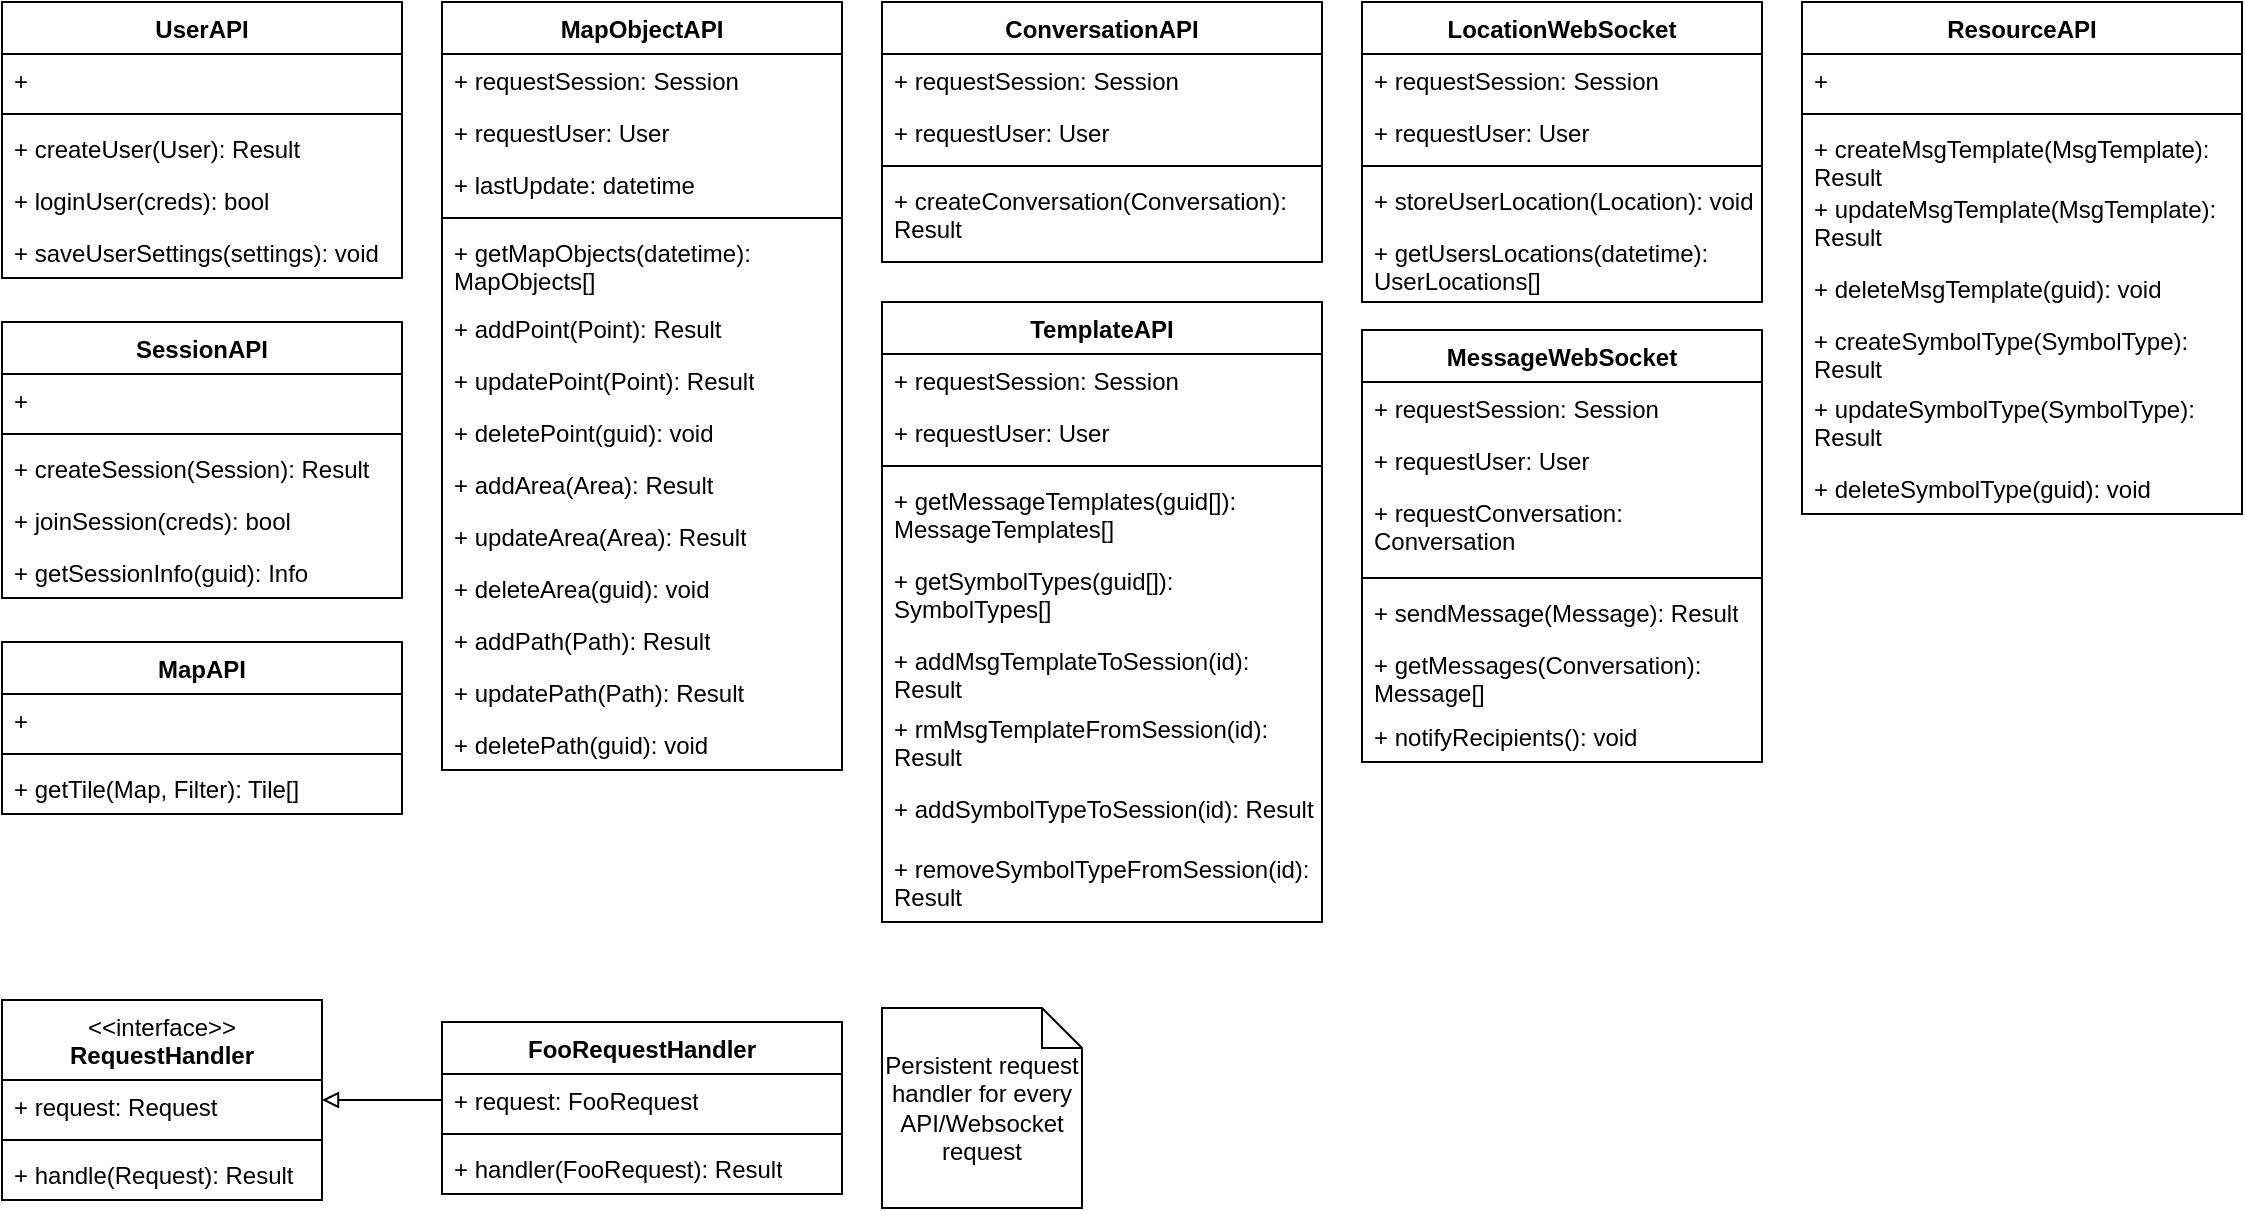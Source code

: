 <mxfile version="22.1.5" type="device">
  <diagram name="Stránka-1" id="SCNq5Kb_qcf53QLSLYbM">
    <mxGraphModel dx="1050" dy="542" grid="1" gridSize="10" guides="1" tooltips="1" connect="1" arrows="1" fold="1" page="1" pageScale="1" pageWidth="827" pageHeight="1169" math="0" shadow="0">
      <root>
        <mxCell id="0" />
        <mxCell id="1" parent="0" />
        <mxCell id="y1eOvO5UO0S8E8pkdAG_-2" value="SessionAPI" style="swimlane;fontStyle=1;align=center;verticalAlign=top;childLayout=stackLayout;horizontal=1;startSize=26;horizontalStack=0;resizeParent=1;resizeParentMax=0;resizeLast=0;collapsible=1;marginBottom=0;whiteSpace=wrap;html=1;" parent="1" vertex="1">
          <mxGeometry x="10" y="170" width="200" height="138" as="geometry" />
        </mxCell>
        <mxCell id="y1eOvO5UO0S8E8pkdAG_-3" value="+&amp;nbsp;" style="text;strokeColor=none;fillColor=none;align=left;verticalAlign=top;spacingLeft=4;spacingRight=4;overflow=hidden;rotatable=0;points=[[0,0.5],[1,0.5]];portConstraint=eastwest;whiteSpace=wrap;html=1;" parent="y1eOvO5UO0S8E8pkdAG_-2" vertex="1">
          <mxGeometry y="26" width="200" height="26" as="geometry" />
        </mxCell>
        <mxCell id="y1eOvO5UO0S8E8pkdAG_-4" value="" style="line;strokeWidth=1;fillColor=none;align=left;verticalAlign=middle;spacingTop=-1;spacingLeft=3;spacingRight=3;rotatable=0;labelPosition=right;points=[];portConstraint=eastwest;strokeColor=inherit;" parent="y1eOvO5UO0S8E8pkdAG_-2" vertex="1">
          <mxGeometry y="52" width="200" height="8" as="geometry" />
        </mxCell>
        <mxCell id="y1eOvO5UO0S8E8pkdAG_-5" value="+ createSession(Session): Result" style="text;strokeColor=none;fillColor=none;align=left;verticalAlign=top;spacingLeft=4;spacingRight=4;overflow=hidden;rotatable=0;points=[[0,0.5],[1,0.5]];portConstraint=eastwest;whiteSpace=wrap;html=1;" parent="y1eOvO5UO0S8E8pkdAG_-2" vertex="1">
          <mxGeometry y="60" width="200" height="26" as="geometry" />
        </mxCell>
        <mxCell id="y1eOvO5UO0S8E8pkdAG_-13" value="+ joinSession(creds): bool" style="text;strokeColor=none;fillColor=none;align=left;verticalAlign=top;spacingLeft=4;spacingRight=4;overflow=hidden;rotatable=0;points=[[0,0.5],[1,0.5]];portConstraint=eastwest;whiteSpace=wrap;html=1;" parent="y1eOvO5UO0S8E8pkdAG_-2" vertex="1">
          <mxGeometry y="86" width="200" height="26" as="geometry" />
        </mxCell>
        <mxCell id="hE1NVSClc5GzCMS2FEAq-9" value="+ getSessionInfo(guid): Info" style="text;strokeColor=none;fillColor=none;align=left;verticalAlign=top;spacingLeft=4;spacingRight=4;overflow=hidden;rotatable=0;points=[[0,0.5],[1,0.5]];portConstraint=eastwest;whiteSpace=wrap;html=1;" vertex="1" parent="y1eOvO5UO0S8E8pkdAG_-2">
          <mxGeometry y="112" width="200" height="26" as="geometry" />
        </mxCell>
        <mxCell id="y1eOvO5UO0S8E8pkdAG_-6" value="UserAPI" style="swimlane;fontStyle=1;align=center;verticalAlign=top;childLayout=stackLayout;horizontal=1;startSize=26;horizontalStack=0;resizeParent=1;resizeParentMax=0;resizeLast=0;collapsible=1;marginBottom=0;whiteSpace=wrap;html=1;" parent="1" vertex="1">
          <mxGeometry x="10" y="10" width="200" height="138" as="geometry" />
        </mxCell>
        <mxCell id="y1eOvO5UO0S8E8pkdAG_-7" value="+&amp;nbsp;" style="text;strokeColor=none;fillColor=none;align=left;verticalAlign=top;spacingLeft=4;spacingRight=4;overflow=hidden;rotatable=0;points=[[0,0.5],[1,0.5]];portConstraint=eastwest;whiteSpace=wrap;html=1;" parent="y1eOvO5UO0S8E8pkdAG_-6" vertex="1">
          <mxGeometry y="26" width="200" height="26" as="geometry" />
        </mxCell>
        <mxCell id="y1eOvO5UO0S8E8pkdAG_-8" value="" style="line;strokeWidth=1;fillColor=none;align=left;verticalAlign=middle;spacingTop=-1;spacingLeft=3;spacingRight=3;rotatable=0;labelPosition=right;points=[];portConstraint=eastwest;strokeColor=inherit;" parent="y1eOvO5UO0S8E8pkdAG_-6" vertex="1">
          <mxGeometry y="52" width="200" height="8" as="geometry" />
        </mxCell>
        <mxCell id="y1eOvO5UO0S8E8pkdAG_-9" value="+ createUser(User): Result" style="text;strokeColor=none;fillColor=none;align=left;verticalAlign=top;spacingLeft=4;spacingRight=4;overflow=hidden;rotatable=0;points=[[0,0.5],[1,0.5]];portConstraint=eastwest;whiteSpace=wrap;html=1;" parent="y1eOvO5UO0S8E8pkdAG_-6" vertex="1">
          <mxGeometry y="60" width="200" height="26" as="geometry" />
        </mxCell>
        <mxCell id="y1eOvO5UO0S8E8pkdAG_-10" value="+ loginUser(creds): bool" style="text;strokeColor=none;fillColor=none;align=left;verticalAlign=top;spacingLeft=4;spacingRight=4;overflow=hidden;rotatable=0;points=[[0,0.5],[1,0.5]];portConstraint=eastwest;whiteSpace=wrap;html=1;" parent="y1eOvO5UO0S8E8pkdAG_-6" vertex="1">
          <mxGeometry y="86" width="200" height="26" as="geometry" />
        </mxCell>
        <mxCell id="y1eOvO5UO0S8E8pkdAG_-12" value="+ saveUserSettings(settings): void" style="text;strokeColor=none;fillColor=none;align=left;verticalAlign=top;spacingLeft=4;spacingRight=4;overflow=hidden;rotatable=0;points=[[0,0.5],[1,0.5]];portConstraint=eastwest;whiteSpace=wrap;html=1;" parent="y1eOvO5UO0S8E8pkdAG_-6" vertex="1">
          <mxGeometry y="112" width="200" height="26" as="geometry" />
        </mxCell>
        <mxCell id="y1eOvO5UO0S8E8pkdAG_-14" value="LocationWebSocket" style="swimlane;fontStyle=1;align=center;verticalAlign=top;childLayout=stackLayout;horizontal=1;startSize=26;horizontalStack=0;resizeParent=1;resizeParentMax=0;resizeLast=0;collapsible=1;marginBottom=0;whiteSpace=wrap;html=1;" parent="1" vertex="1">
          <mxGeometry x="690" y="10" width="200" height="150" as="geometry" />
        </mxCell>
        <mxCell id="y1eOvO5UO0S8E8pkdAG_-15" value="+ requestSession: Session" style="text;strokeColor=none;fillColor=none;align=left;verticalAlign=top;spacingLeft=4;spacingRight=4;overflow=hidden;rotatable=0;points=[[0,0.5],[1,0.5]];portConstraint=eastwest;whiteSpace=wrap;html=1;" parent="y1eOvO5UO0S8E8pkdAG_-14" vertex="1">
          <mxGeometry y="26" width="200" height="26" as="geometry" />
        </mxCell>
        <mxCell id="y1eOvO5UO0S8E8pkdAG_-18" value="+ requestUser: User" style="text;strokeColor=none;fillColor=none;align=left;verticalAlign=top;spacingLeft=4;spacingRight=4;overflow=hidden;rotatable=0;points=[[0,0.5],[1,0.5]];portConstraint=eastwest;whiteSpace=wrap;html=1;" parent="y1eOvO5UO0S8E8pkdAG_-14" vertex="1">
          <mxGeometry y="52" width="200" height="26" as="geometry" />
        </mxCell>
        <mxCell id="y1eOvO5UO0S8E8pkdAG_-16" value="" style="line;strokeWidth=1;fillColor=none;align=left;verticalAlign=middle;spacingTop=-1;spacingLeft=3;spacingRight=3;rotatable=0;labelPosition=right;points=[];portConstraint=eastwest;strokeColor=inherit;" parent="y1eOvO5UO0S8E8pkdAG_-14" vertex="1">
          <mxGeometry y="78" width="200" height="8" as="geometry" />
        </mxCell>
        <mxCell id="y1eOvO5UO0S8E8pkdAG_-17" value="+ storeUserLocation(Location): void" style="text;strokeColor=none;fillColor=none;align=left;verticalAlign=top;spacingLeft=4;spacingRight=4;overflow=hidden;rotatable=0;points=[[0,0.5],[1,0.5]];portConstraint=eastwest;whiteSpace=wrap;html=1;" parent="y1eOvO5UO0S8E8pkdAG_-14" vertex="1">
          <mxGeometry y="86" width="200" height="26" as="geometry" />
        </mxCell>
        <mxCell id="y1eOvO5UO0S8E8pkdAG_-19" value="+ getUsersLocations(datetime): UserLocations[]" style="text;strokeColor=none;fillColor=none;align=left;verticalAlign=top;spacingLeft=4;spacingRight=4;overflow=hidden;rotatable=0;points=[[0,0.5],[1,0.5]];portConstraint=eastwest;whiteSpace=wrap;html=1;" parent="y1eOvO5UO0S8E8pkdAG_-14" vertex="1">
          <mxGeometry y="112" width="200" height="38" as="geometry" />
        </mxCell>
        <mxCell id="y1eOvO5UO0S8E8pkdAG_-20" value="MapObjectAPI" style="swimlane;fontStyle=1;align=center;verticalAlign=top;childLayout=stackLayout;horizontal=1;startSize=26;horizontalStack=0;resizeParent=1;resizeParentMax=0;resizeLast=0;collapsible=1;marginBottom=0;whiteSpace=wrap;html=1;" parent="1" vertex="1">
          <mxGeometry x="230" y="10" width="200" height="384" as="geometry" />
        </mxCell>
        <mxCell id="y1eOvO5UO0S8E8pkdAG_-21" value="+ requestSession: Session" style="text;strokeColor=none;fillColor=none;align=left;verticalAlign=top;spacingLeft=4;spacingRight=4;overflow=hidden;rotatable=0;points=[[0,0.5],[1,0.5]];portConstraint=eastwest;whiteSpace=wrap;html=1;" parent="y1eOvO5UO0S8E8pkdAG_-20" vertex="1">
          <mxGeometry y="26" width="200" height="26" as="geometry" />
        </mxCell>
        <mxCell id="y1eOvO5UO0S8E8pkdAG_-24" value="+ requestUser: User" style="text;strokeColor=none;fillColor=none;align=left;verticalAlign=top;spacingLeft=4;spacingRight=4;overflow=hidden;rotatable=0;points=[[0,0.5],[1,0.5]];portConstraint=eastwest;whiteSpace=wrap;html=1;" parent="y1eOvO5UO0S8E8pkdAG_-20" vertex="1">
          <mxGeometry y="52" width="200" height="26" as="geometry" />
        </mxCell>
        <mxCell id="y1eOvO5UO0S8E8pkdAG_-33" value="+ lastUpdate: datetime" style="text;strokeColor=none;fillColor=none;align=left;verticalAlign=top;spacingLeft=4;spacingRight=4;overflow=hidden;rotatable=0;points=[[0,0.5],[1,0.5]];portConstraint=eastwest;whiteSpace=wrap;html=1;" parent="y1eOvO5UO0S8E8pkdAG_-20" vertex="1">
          <mxGeometry y="78" width="200" height="26" as="geometry" />
        </mxCell>
        <mxCell id="y1eOvO5UO0S8E8pkdAG_-22" value="" style="line;strokeWidth=1;fillColor=none;align=left;verticalAlign=middle;spacingTop=-1;spacingLeft=3;spacingRight=3;rotatable=0;labelPosition=right;points=[];portConstraint=eastwest;strokeColor=inherit;" parent="y1eOvO5UO0S8E8pkdAG_-20" vertex="1">
          <mxGeometry y="104" width="200" height="8" as="geometry" />
        </mxCell>
        <mxCell id="y1eOvO5UO0S8E8pkdAG_-34" value="+ getMapObjects(datetime): MapObjects[]" style="text;strokeColor=none;fillColor=none;align=left;verticalAlign=top;spacingLeft=4;spacingRight=4;overflow=hidden;rotatable=0;points=[[0,0.5],[1,0.5]];portConstraint=eastwest;whiteSpace=wrap;html=1;" parent="y1eOvO5UO0S8E8pkdAG_-20" vertex="1">
          <mxGeometry y="112" width="200" height="38" as="geometry" />
        </mxCell>
        <mxCell id="y1eOvO5UO0S8E8pkdAG_-23" value="+ addPoint(Point): Result" style="text;strokeColor=none;fillColor=none;align=left;verticalAlign=top;spacingLeft=4;spacingRight=4;overflow=hidden;rotatable=0;points=[[0,0.5],[1,0.5]];portConstraint=eastwest;whiteSpace=wrap;html=1;" parent="y1eOvO5UO0S8E8pkdAG_-20" vertex="1">
          <mxGeometry y="150" width="200" height="26" as="geometry" />
        </mxCell>
        <mxCell id="y1eOvO5UO0S8E8pkdAG_-25" value="+ updatePoint(Point): Result" style="text;strokeColor=none;fillColor=none;align=left;verticalAlign=top;spacingLeft=4;spacingRight=4;overflow=hidden;rotatable=0;points=[[0,0.5],[1,0.5]];portConstraint=eastwest;whiteSpace=wrap;html=1;" parent="y1eOvO5UO0S8E8pkdAG_-20" vertex="1">
          <mxGeometry y="176" width="200" height="26" as="geometry" />
        </mxCell>
        <mxCell id="y1eOvO5UO0S8E8pkdAG_-26" value="+ deletePoint(guid): void" style="text;strokeColor=none;fillColor=none;align=left;verticalAlign=top;spacingLeft=4;spacingRight=4;overflow=hidden;rotatable=0;points=[[0,0.5],[1,0.5]];portConstraint=eastwest;whiteSpace=wrap;html=1;" parent="y1eOvO5UO0S8E8pkdAG_-20" vertex="1">
          <mxGeometry y="202" width="200" height="26" as="geometry" />
        </mxCell>
        <mxCell id="y1eOvO5UO0S8E8pkdAG_-27" value="+ addArea(Area): Result" style="text;strokeColor=none;fillColor=none;align=left;verticalAlign=top;spacingLeft=4;spacingRight=4;overflow=hidden;rotatable=0;points=[[0,0.5],[1,0.5]];portConstraint=eastwest;whiteSpace=wrap;html=1;" parent="y1eOvO5UO0S8E8pkdAG_-20" vertex="1">
          <mxGeometry y="228" width="200" height="26" as="geometry" />
        </mxCell>
        <mxCell id="y1eOvO5UO0S8E8pkdAG_-28" value="+ updateArea(Area): Result" style="text;strokeColor=none;fillColor=none;align=left;verticalAlign=top;spacingLeft=4;spacingRight=4;overflow=hidden;rotatable=0;points=[[0,0.5],[1,0.5]];portConstraint=eastwest;whiteSpace=wrap;html=1;" parent="y1eOvO5UO0S8E8pkdAG_-20" vertex="1">
          <mxGeometry y="254" width="200" height="26" as="geometry" />
        </mxCell>
        <mxCell id="y1eOvO5UO0S8E8pkdAG_-29" value="+ deleteArea(guid): void" style="text;strokeColor=none;fillColor=none;align=left;verticalAlign=top;spacingLeft=4;spacingRight=4;overflow=hidden;rotatable=0;points=[[0,0.5],[1,0.5]];portConstraint=eastwest;whiteSpace=wrap;html=1;" parent="y1eOvO5UO0S8E8pkdAG_-20" vertex="1">
          <mxGeometry y="280" width="200" height="26" as="geometry" />
        </mxCell>
        <mxCell id="y1eOvO5UO0S8E8pkdAG_-32" value="+ addPath(Path): Result" style="text;strokeColor=none;fillColor=none;align=left;verticalAlign=top;spacingLeft=4;spacingRight=4;overflow=hidden;rotatable=0;points=[[0,0.5],[1,0.5]];portConstraint=eastwest;whiteSpace=wrap;html=1;" parent="y1eOvO5UO0S8E8pkdAG_-20" vertex="1">
          <mxGeometry y="306" width="200" height="26" as="geometry" />
        </mxCell>
        <mxCell id="y1eOvO5UO0S8E8pkdAG_-31" value="+ updatePath(Path): Result" style="text;strokeColor=none;fillColor=none;align=left;verticalAlign=top;spacingLeft=4;spacingRight=4;overflow=hidden;rotatable=0;points=[[0,0.5],[1,0.5]];portConstraint=eastwest;whiteSpace=wrap;html=1;" parent="y1eOvO5UO0S8E8pkdAG_-20" vertex="1">
          <mxGeometry y="332" width="200" height="26" as="geometry" />
        </mxCell>
        <mxCell id="y1eOvO5UO0S8E8pkdAG_-30" value="+ deletePath(guid): void" style="text;strokeColor=none;fillColor=none;align=left;verticalAlign=top;spacingLeft=4;spacingRight=4;overflow=hidden;rotatable=0;points=[[0,0.5],[1,0.5]];portConstraint=eastwest;whiteSpace=wrap;html=1;" parent="y1eOvO5UO0S8E8pkdAG_-20" vertex="1">
          <mxGeometry y="358" width="200" height="26" as="geometry" />
        </mxCell>
        <mxCell id="y1eOvO5UO0S8E8pkdAG_-35" value="ConversationAPI" style="swimlane;fontStyle=1;align=center;verticalAlign=top;childLayout=stackLayout;horizontal=1;startSize=26;horizontalStack=0;resizeParent=1;resizeParentMax=0;resizeLast=0;collapsible=1;marginBottom=0;whiteSpace=wrap;html=1;" parent="1" vertex="1">
          <mxGeometry x="450" y="10" width="220" height="130" as="geometry" />
        </mxCell>
        <mxCell id="y1eOvO5UO0S8E8pkdAG_-36" value="+ requestSession: Session" style="text;strokeColor=none;fillColor=none;align=left;verticalAlign=top;spacingLeft=4;spacingRight=4;overflow=hidden;rotatable=0;points=[[0,0.5],[1,0.5]];portConstraint=eastwest;whiteSpace=wrap;html=1;" parent="y1eOvO5UO0S8E8pkdAG_-35" vertex="1">
          <mxGeometry y="26" width="220" height="26" as="geometry" />
        </mxCell>
        <mxCell id="y1eOvO5UO0S8E8pkdAG_-39" value="+ requestUser: User" style="text;strokeColor=none;fillColor=none;align=left;verticalAlign=top;spacingLeft=4;spacingRight=4;overflow=hidden;rotatable=0;points=[[0,0.5],[1,0.5]];portConstraint=eastwest;whiteSpace=wrap;html=1;" parent="y1eOvO5UO0S8E8pkdAG_-35" vertex="1">
          <mxGeometry y="52" width="220" height="26" as="geometry" />
        </mxCell>
        <mxCell id="y1eOvO5UO0S8E8pkdAG_-37" value="" style="line;strokeWidth=1;fillColor=none;align=left;verticalAlign=middle;spacingTop=-1;spacingLeft=3;spacingRight=3;rotatable=0;labelPosition=right;points=[];portConstraint=eastwest;strokeColor=inherit;" parent="y1eOvO5UO0S8E8pkdAG_-35" vertex="1">
          <mxGeometry y="78" width="220" height="8" as="geometry" />
        </mxCell>
        <mxCell id="y1eOvO5UO0S8E8pkdAG_-38" value="+ createConversation(Conversation): Result" style="text;strokeColor=none;fillColor=none;align=left;verticalAlign=top;spacingLeft=4;spacingRight=4;overflow=hidden;rotatable=0;points=[[0,0.5],[1,0.5]];portConstraint=eastwest;whiteSpace=wrap;html=1;" parent="y1eOvO5UO0S8E8pkdAG_-35" vertex="1">
          <mxGeometry y="86" width="220" height="44" as="geometry" />
        </mxCell>
        <mxCell id="y1eOvO5UO0S8E8pkdAG_-41" value="MessageWebSocket" style="swimlane;fontStyle=1;align=center;verticalAlign=top;childLayout=stackLayout;horizontal=1;startSize=26;horizontalStack=0;resizeParent=1;resizeParentMax=0;resizeLast=0;collapsible=1;marginBottom=0;whiteSpace=wrap;html=1;" parent="1" vertex="1">
          <mxGeometry x="690" y="174" width="200" height="216" as="geometry" />
        </mxCell>
        <mxCell id="y1eOvO5UO0S8E8pkdAG_-42" value="+ requestSession: Session" style="text;strokeColor=none;fillColor=none;align=left;verticalAlign=top;spacingLeft=4;spacingRight=4;overflow=hidden;rotatable=0;points=[[0,0.5],[1,0.5]];portConstraint=eastwest;whiteSpace=wrap;html=1;" parent="y1eOvO5UO0S8E8pkdAG_-41" vertex="1">
          <mxGeometry y="26" width="200" height="26" as="geometry" />
        </mxCell>
        <mxCell id="y1eOvO5UO0S8E8pkdAG_-45" value="+ requestUser: User" style="text;strokeColor=none;fillColor=none;align=left;verticalAlign=top;spacingLeft=4;spacingRight=4;overflow=hidden;rotatable=0;points=[[0,0.5],[1,0.5]];portConstraint=eastwest;whiteSpace=wrap;html=1;" parent="y1eOvO5UO0S8E8pkdAG_-41" vertex="1">
          <mxGeometry y="52" width="200" height="26" as="geometry" />
        </mxCell>
        <mxCell id="y1eOvO5UO0S8E8pkdAG_-47" value="+ requestConversation: Conversation" style="text;strokeColor=none;fillColor=none;align=left;verticalAlign=top;spacingLeft=4;spacingRight=4;overflow=hidden;rotatable=0;points=[[0,0.5],[1,0.5]];portConstraint=eastwest;whiteSpace=wrap;html=1;" parent="y1eOvO5UO0S8E8pkdAG_-41" vertex="1">
          <mxGeometry y="78" width="200" height="42" as="geometry" />
        </mxCell>
        <mxCell id="y1eOvO5UO0S8E8pkdAG_-43" value="" style="line;strokeWidth=1;fillColor=none;align=left;verticalAlign=middle;spacingTop=-1;spacingLeft=3;spacingRight=3;rotatable=0;labelPosition=right;points=[];portConstraint=eastwest;strokeColor=inherit;" parent="y1eOvO5UO0S8E8pkdAG_-41" vertex="1">
          <mxGeometry y="120" width="200" height="8" as="geometry" />
        </mxCell>
        <mxCell id="y1eOvO5UO0S8E8pkdAG_-44" value="+ sendMessage(Message): Result" style="text;strokeColor=none;fillColor=none;align=left;verticalAlign=top;spacingLeft=4;spacingRight=4;overflow=hidden;rotatable=0;points=[[0,0.5],[1,0.5]];portConstraint=eastwest;whiteSpace=wrap;html=1;" parent="y1eOvO5UO0S8E8pkdAG_-41" vertex="1">
          <mxGeometry y="128" width="200" height="26" as="geometry" />
        </mxCell>
        <mxCell id="y1eOvO5UO0S8E8pkdAG_-48" value="+ getMessages(Conversation): Message[]" style="text;strokeColor=none;fillColor=none;align=left;verticalAlign=top;spacingLeft=4;spacingRight=4;overflow=hidden;rotatable=0;points=[[0,0.5],[1,0.5]];portConstraint=eastwest;whiteSpace=wrap;html=1;" parent="y1eOvO5UO0S8E8pkdAG_-41" vertex="1">
          <mxGeometry y="154" width="200" height="36" as="geometry" />
        </mxCell>
        <mxCell id="y1eOvO5UO0S8E8pkdAG_-46" value="+ notifyRecipients(): void" style="text;strokeColor=none;fillColor=none;align=left;verticalAlign=top;spacingLeft=4;spacingRight=4;overflow=hidden;rotatable=0;points=[[0,0.5],[1,0.5]];portConstraint=eastwest;whiteSpace=wrap;html=1;" parent="y1eOvO5UO0S8E8pkdAG_-41" vertex="1">
          <mxGeometry y="190" width="200" height="26" as="geometry" />
        </mxCell>
        <mxCell id="hE1NVSClc5GzCMS2FEAq-1" value="MapAPI" style="swimlane;fontStyle=1;align=center;verticalAlign=top;childLayout=stackLayout;horizontal=1;startSize=26;horizontalStack=0;resizeParent=1;resizeParentMax=0;resizeLast=0;collapsible=1;marginBottom=0;whiteSpace=wrap;html=1;" vertex="1" parent="1">
          <mxGeometry x="10" y="330" width="200" height="86" as="geometry" />
        </mxCell>
        <mxCell id="hE1NVSClc5GzCMS2FEAq-2" value="+&amp;nbsp;" style="text;strokeColor=none;fillColor=none;align=left;verticalAlign=top;spacingLeft=4;spacingRight=4;overflow=hidden;rotatable=0;points=[[0,0.5],[1,0.5]];portConstraint=eastwest;whiteSpace=wrap;html=1;" vertex="1" parent="hE1NVSClc5GzCMS2FEAq-1">
          <mxGeometry y="26" width="200" height="26" as="geometry" />
        </mxCell>
        <mxCell id="hE1NVSClc5GzCMS2FEAq-3" value="" style="line;strokeWidth=1;fillColor=none;align=left;verticalAlign=middle;spacingTop=-1;spacingLeft=3;spacingRight=3;rotatable=0;labelPosition=right;points=[];portConstraint=eastwest;strokeColor=inherit;" vertex="1" parent="hE1NVSClc5GzCMS2FEAq-1">
          <mxGeometry y="52" width="200" height="8" as="geometry" />
        </mxCell>
        <mxCell id="hE1NVSClc5GzCMS2FEAq-4" value="+ getTile(Map, Filter): Tile[]" style="text;strokeColor=none;fillColor=none;align=left;verticalAlign=top;spacingLeft=4;spacingRight=4;overflow=hidden;rotatable=0;points=[[0,0.5],[1,0.5]];portConstraint=eastwest;whiteSpace=wrap;html=1;" vertex="1" parent="hE1NVSClc5GzCMS2FEAq-1">
          <mxGeometry y="60" width="200" height="26" as="geometry" />
        </mxCell>
        <mxCell id="hE1NVSClc5GzCMS2FEAq-5" value="TemplateAPI" style="swimlane;fontStyle=1;align=center;verticalAlign=top;childLayout=stackLayout;horizontal=1;startSize=26;horizontalStack=0;resizeParent=1;resizeParentMax=0;resizeLast=0;collapsible=1;marginBottom=0;whiteSpace=wrap;html=1;" vertex="1" parent="1">
          <mxGeometry x="450" y="160" width="220" height="310" as="geometry" />
        </mxCell>
        <mxCell id="hE1NVSClc5GzCMS2FEAq-6" value="+ requestSession: Session" style="text;strokeColor=none;fillColor=none;align=left;verticalAlign=top;spacingLeft=4;spacingRight=4;overflow=hidden;rotatable=0;points=[[0,0.5],[1,0.5]];portConstraint=eastwest;whiteSpace=wrap;html=1;" vertex="1" parent="hE1NVSClc5GzCMS2FEAq-5">
          <mxGeometry y="26" width="220" height="26" as="geometry" />
        </mxCell>
        <mxCell id="hE1NVSClc5GzCMS2FEAq-11" value="+ requestUser: User" style="text;strokeColor=none;fillColor=none;align=left;verticalAlign=top;spacingLeft=4;spacingRight=4;overflow=hidden;rotatable=0;points=[[0,0.5],[1,0.5]];portConstraint=eastwest;whiteSpace=wrap;html=1;" vertex="1" parent="hE1NVSClc5GzCMS2FEAq-5">
          <mxGeometry y="52" width="220" height="26" as="geometry" />
        </mxCell>
        <mxCell id="hE1NVSClc5GzCMS2FEAq-7" value="" style="line;strokeWidth=1;fillColor=none;align=left;verticalAlign=middle;spacingTop=-1;spacingLeft=3;spacingRight=3;rotatable=0;labelPosition=right;points=[];portConstraint=eastwest;strokeColor=inherit;" vertex="1" parent="hE1NVSClc5GzCMS2FEAq-5">
          <mxGeometry y="78" width="220" height="8" as="geometry" />
        </mxCell>
        <mxCell id="hE1NVSClc5GzCMS2FEAq-8" value="+ getMessageTemplates(guid[]): MessageTemplates[]" style="text;strokeColor=none;fillColor=none;align=left;verticalAlign=top;spacingLeft=4;spacingRight=4;overflow=hidden;rotatable=0;points=[[0,0.5],[1,0.5]];portConstraint=eastwest;whiteSpace=wrap;html=1;" vertex="1" parent="hE1NVSClc5GzCMS2FEAq-5">
          <mxGeometry y="86" width="220" height="40" as="geometry" />
        </mxCell>
        <mxCell id="hE1NVSClc5GzCMS2FEAq-10" value="+ getSymbolTypes(guid[]): SymbolTypes[]" style="text;strokeColor=none;fillColor=none;align=left;verticalAlign=top;spacingLeft=4;spacingRight=4;overflow=hidden;rotatable=0;points=[[0,0.5],[1,0.5]];portConstraint=eastwest;whiteSpace=wrap;html=1;" vertex="1" parent="hE1NVSClc5GzCMS2FEAq-5">
          <mxGeometry y="126" width="220" height="40" as="geometry" />
        </mxCell>
        <mxCell id="hE1NVSClc5GzCMS2FEAq-15" value="+ addMsgTemplateToSession(id): Result" style="text;strokeColor=none;fillColor=none;align=left;verticalAlign=top;spacingLeft=4;spacingRight=4;overflow=hidden;rotatable=0;points=[[0,0.5],[1,0.5]];portConstraint=eastwest;whiteSpace=wrap;html=1;" vertex="1" parent="hE1NVSClc5GzCMS2FEAq-5">
          <mxGeometry y="166" width="220" height="34" as="geometry" />
        </mxCell>
        <mxCell id="hE1NVSClc5GzCMS2FEAq-14" value="+ rmMsgTemplateFromSession(id): Result" style="text;strokeColor=none;fillColor=none;align=left;verticalAlign=top;spacingLeft=4;spacingRight=4;overflow=hidden;rotatable=0;points=[[0,0.5],[1,0.5]];portConstraint=eastwest;whiteSpace=wrap;html=1;" vertex="1" parent="hE1NVSClc5GzCMS2FEAq-5">
          <mxGeometry y="200" width="220" height="40" as="geometry" />
        </mxCell>
        <mxCell id="hE1NVSClc5GzCMS2FEAq-13" value="+ addSymbolTypeToSession(id): Result" style="text;strokeColor=none;fillColor=none;align=left;verticalAlign=top;spacingLeft=4;spacingRight=4;overflow=hidden;rotatable=0;points=[[0,0.5],[1,0.5]];portConstraint=eastwest;whiteSpace=wrap;html=1;" vertex="1" parent="hE1NVSClc5GzCMS2FEAq-5">
          <mxGeometry y="240" width="220" height="30" as="geometry" />
        </mxCell>
        <mxCell id="hE1NVSClc5GzCMS2FEAq-12" value="+ removeSymbolTypeFromSession(id): Result" style="text;strokeColor=none;fillColor=none;align=left;verticalAlign=top;spacingLeft=4;spacingRight=4;overflow=hidden;rotatable=0;points=[[0,0.5],[1,0.5]];portConstraint=eastwest;whiteSpace=wrap;html=1;" vertex="1" parent="hE1NVSClc5GzCMS2FEAq-5">
          <mxGeometry y="270" width="220" height="40" as="geometry" />
        </mxCell>
        <mxCell id="hE1NVSClc5GzCMS2FEAq-16" value="ResourceAPI" style="swimlane;fontStyle=1;align=center;verticalAlign=top;childLayout=stackLayout;horizontal=1;startSize=26;horizontalStack=0;resizeParent=1;resizeParentMax=0;resizeLast=0;collapsible=1;marginBottom=0;whiteSpace=wrap;html=1;" vertex="1" parent="1">
          <mxGeometry x="910" y="10" width="220" height="256" as="geometry" />
        </mxCell>
        <mxCell id="hE1NVSClc5GzCMS2FEAq-17" value="+&amp;nbsp;" style="text;strokeColor=none;fillColor=none;align=left;verticalAlign=top;spacingLeft=4;spacingRight=4;overflow=hidden;rotatable=0;points=[[0,0.5],[1,0.5]];portConstraint=eastwest;whiteSpace=wrap;html=1;" vertex="1" parent="hE1NVSClc5GzCMS2FEAq-16">
          <mxGeometry y="26" width="220" height="26" as="geometry" />
        </mxCell>
        <mxCell id="hE1NVSClc5GzCMS2FEAq-18" value="" style="line;strokeWidth=1;fillColor=none;align=left;verticalAlign=middle;spacingTop=-1;spacingLeft=3;spacingRight=3;rotatable=0;labelPosition=right;points=[];portConstraint=eastwest;strokeColor=inherit;" vertex="1" parent="hE1NVSClc5GzCMS2FEAq-16">
          <mxGeometry y="52" width="220" height="8" as="geometry" />
        </mxCell>
        <mxCell id="hE1NVSClc5GzCMS2FEAq-19" value="+ createMsgTemplate(MsgTemplate): Result" style="text;strokeColor=none;fillColor=none;align=left;verticalAlign=top;spacingLeft=4;spacingRight=4;overflow=hidden;rotatable=0;points=[[0,0.5],[1,0.5]];portConstraint=eastwest;whiteSpace=wrap;html=1;" vertex="1" parent="hE1NVSClc5GzCMS2FEAq-16">
          <mxGeometry y="60" width="220" height="30" as="geometry" />
        </mxCell>
        <mxCell id="hE1NVSClc5GzCMS2FEAq-23" value="+ updateMsgTemplate(MsgTemplate): Result" style="text;strokeColor=none;fillColor=none;align=left;verticalAlign=top;spacingLeft=4;spacingRight=4;overflow=hidden;rotatable=0;points=[[0,0.5],[1,0.5]];portConstraint=eastwest;whiteSpace=wrap;html=1;" vertex="1" parent="hE1NVSClc5GzCMS2FEAq-16">
          <mxGeometry y="90" width="220" height="40" as="geometry" />
        </mxCell>
        <mxCell id="hE1NVSClc5GzCMS2FEAq-22" value="+ deleteMsgTemplate(guid): void" style="text;strokeColor=none;fillColor=none;align=left;verticalAlign=top;spacingLeft=4;spacingRight=4;overflow=hidden;rotatable=0;points=[[0,0.5],[1,0.5]];portConstraint=eastwest;whiteSpace=wrap;html=1;" vertex="1" parent="hE1NVSClc5GzCMS2FEAq-16">
          <mxGeometry y="130" width="220" height="26" as="geometry" />
        </mxCell>
        <mxCell id="hE1NVSClc5GzCMS2FEAq-21" value="+ createSymbolType(SymbolType): Result" style="text;strokeColor=none;fillColor=none;align=left;verticalAlign=top;spacingLeft=4;spacingRight=4;overflow=hidden;rotatable=0;points=[[0,0.5],[1,0.5]];portConstraint=eastwest;whiteSpace=wrap;html=1;" vertex="1" parent="hE1NVSClc5GzCMS2FEAq-16">
          <mxGeometry y="156" width="220" height="34" as="geometry" />
        </mxCell>
        <mxCell id="hE1NVSClc5GzCMS2FEAq-20" value="+ updateSymbolType(SymbolType): Result" style="text;strokeColor=none;fillColor=none;align=left;verticalAlign=top;spacingLeft=4;spacingRight=4;overflow=hidden;rotatable=0;points=[[0,0.5],[1,0.5]];portConstraint=eastwest;whiteSpace=wrap;html=1;" vertex="1" parent="hE1NVSClc5GzCMS2FEAq-16">
          <mxGeometry y="190" width="220" height="40" as="geometry" />
        </mxCell>
        <mxCell id="hE1NVSClc5GzCMS2FEAq-24" value="+ deleteSymbolType(guid): void" style="text;strokeColor=none;fillColor=none;align=left;verticalAlign=top;spacingLeft=4;spacingRight=4;overflow=hidden;rotatable=0;points=[[0,0.5],[1,0.5]];portConstraint=eastwest;whiteSpace=wrap;html=1;" vertex="1" parent="hE1NVSClc5GzCMS2FEAq-16">
          <mxGeometry y="230" width="220" height="26" as="geometry" />
        </mxCell>
        <mxCell id="hE1NVSClc5GzCMS2FEAq-25" value="&lt;span style=&quot;font-weight: normal;&quot;&gt;&amp;lt;&amp;lt;interface&amp;gt;&amp;gt;&lt;br&gt;&lt;/span&gt;RequestHandler" style="swimlane;fontStyle=1;align=center;verticalAlign=top;childLayout=stackLayout;horizontal=1;startSize=40;horizontalStack=0;resizeParent=1;resizeParentMax=0;resizeLast=0;collapsible=1;marginBottom=0;whiteSpace=wrap;html=1;" vertex="1" parent="1">
          <mxGeometry x="10" y="509" width="160" height="100" as="geometry" />
        </mxCell>
        <mxCell id="hE1NVSClc5GzCMS2FEAq-26" value="+ request: Request" style="text;strokeColor=none;fillColor=none;align=left;verticalAlign=top;spacingLeft=4;spacingRight=4;overflow=hidden;rotatable=0;points=[[0,0.5],[1,0.5]];portConstraint=eastwest;whiteSpace=wrap;html=1;" vertex="1" parent="hE1NVSClc5GzCMS2FEAq-25">
          <mxGeometry y="40" width="160" height="26" as="geometry" />
        </mxCell>
        <mxCell id="hE1NVSClc5GzCMS2FEAq-27" value="" style="line;strokeWidth=1;fillColor=none;align=left;verticalAlign=middle;spacingTop=-1;spacingLeft=3;spacingRight=3;rotatable=0;labelPosition=right;points=[];portConstraint=eastwest;strokeColor=inherit;" vertex="1" parent="hE1NVSClc5GzCMS2FEAq-25">
          <mxGeometry y="66" width="160" height="8" as="geometry" />
        </mxCell>
        <mxCell id="hE1NVSClc5GzCMS2FEAq-28" value="+ handle(Request): Result" style="text;strokeColor=none;fillColor=none;align=left;verticalAlign=top;spacingLeft=4;spacingRight=4;overflow=hidden;rotatable=0;points=[[0,0.5],[1,0.5]];portConstraint=eastwest;whiteSpace=wrap;html=1;" vertex="1" parent="hE1NVSClc5GzCMS2FEAq-25">
          <mxGeometry y="74" width="160" height="26" as="geometry" />
        </mxCell>
        <mxCell id="hE1NVSClc5GzCMS2FEAq-29" value="FooRequestHandler" style="swimlane;fontStyle=1;align=center;verticalAlign=top;childLayout=stackLayout;horizontal=1;startSize=26;horizontalStack=0;resizeParent=1;resizeParentMax=0;resizeLast=0;collapsible=1;marginBottom=0;whiteSpace=wrap;html=1;" vertex="1" parent="1">
          <mxGeometry x="230" y="520" width="200" height="86" as="geometry" />
        </mxCell>
        <mxCell id="hE1NVSClc5GzCMS2FEAq-30" value="+ request: FooRequest" style="text;strokeColor=none;fillColor=none;align=left;verticalAlign=top;spacingLeft=4;spacingRight=4;overflow=hidden;rotatable=0;points=[[0,0.5],[1,0.5]];portConstraint=eastwest;whiteSpace=wrap;html=1;" vertex="1" parent="hE1NVSClc5GzCMS2FEAq-29">
          <mxGeometry y="26" width="200" height="26" as="geometry" />
        </mxCell>
        <mxCell id="hE1NVSClc5GzCMS2FEAq-31" value="" style="line;strokeWidth=1;fillColor=none;align=left;verticalAlign=middle;spacingTop=-1;spacingLeft=3;spacingRight=3;rotatable=0;labelPosition=right;points=[];portConstraint=eastwest;strokeColor=inherit;" vertex="1" parent="hE1NVSClc5GzCMS2FEAq-29">
          <mxGeometry y="52" width="200" height="8" as="geometry" />
        </mxCell>
        <mxCell id="hE1NVSClc5GzCMS2FEAq-32" value="+ handler(FooRequest): Result" style="text;strokeColor=none;fillColor=none;align=left;verticalAlign=top;spacingLeft=4;spacingRight=4;overflow=hidden;rotatable=0;points=[[0,0.5],[1,0.5]];portConstraint=eastwest;whiteSpace=wrap;html=1;" vertex="1" parent="hE1NVSClc5GzCMS2FEAq-29">
          <mxGeometry y="60" width="200" height="26" as="geometry" />
        </mxCell>
        <mxCell id="hE1NVSClc5GzCMS2FEAq-33" style="edgeStyle=orthogonalEdgeStyle;rounded=0;orthogonalLoop=1;jettySize=auto;html=1;endArrow=block;endFill=0;" edge="1" parent="1" source="hE1NVSClc5GzCMS2FEAq-30" target="hE1NVSClc5GzCMS2FEAq-25">
          <mxGeometry relative="1" as="geometry" />
        </mxCell>
        <mxCell id="hE1NVSClc5GzCMS2FEAq-34" value="Persistent request handler for every API/Websocket request" style="shape=note;size=20;whiteSpace=wrap;html=1;" vertex="1" parent="1">
          <mxGeometry x="450" y="513" width="100" height="100" as="geometry" />
        </mxCell>
      </root>
    </mxGraphModel>
  </diagram>
</mxfile>

